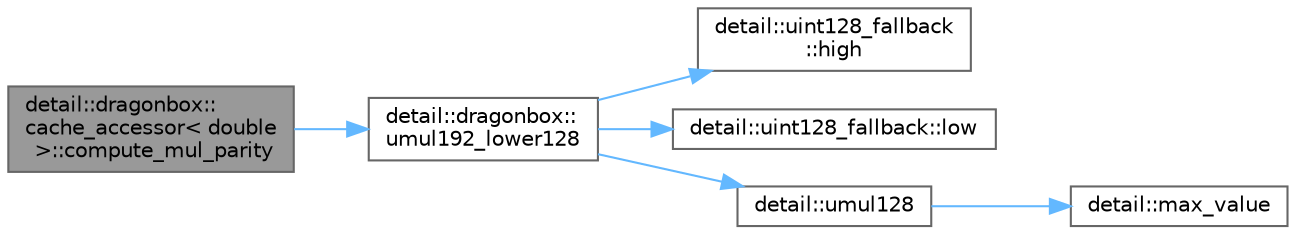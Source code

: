 digraph "detail::dragonbox::cache_accessor&lt; double &gt;::compute_mul_parity"
{
 // LATEX_PDF_SIZE
  bgcolor="transparent";
  edge [fontname=Helvetica,fontsize=10,labelfontname=Helvetica,labelfontsize=10];
  node [fontname=Helvetica,fontsize=10,shape=box,height=0.2,width=0.4];
  rankdir="LR";
  Node1 [id="Node000001",label="detail::dragonbox::\lcache_accessor\< double\l \>::compute_mul_parity",height=0.2,width=0.4,color="gray40", fillcolor="grey60", style="filled", fontcolor="black",tooltip=" "];
  Node1 -> Node2 [id="edge1_Node000001_Node000002",color="steelblue1",style="solid",tooltip=" "];
  Node2 [id="Node000002",label="detail::dragonbox::\lumul192_lower128",height=0.2,width=0.4,color="grey40", fillcolor="white", style="filled",URL="$namespacedetail_1_1dragonbox.html#a49777ba37d5b9495ccfee00f89f4751e",tooltip=" "];
  Node2 -> Node3 [id="edge2_Node000002_Node000003",color="steelblue1",style="solid",tooltip=" "];
  Node3 [id="Node000003",label="detail::uint128_fallback\l::high",height=0.2,width=0.4,color="grey40", fillcolor="white", style="filled",URL="$classdetail_1_1uint128__fallback.html#ac5fc796c253695543023b162fcaee2d6",tooltip=" "];
  Node2 -> Node4 [id="edge3_Node000002_Node000004",color="steelblue1",style="solid",tooltip=" "];
  Node4 [id="Node000004",label="detail::uint128_fallback::low",height=0.2,width=0.4,color="grey40", fillcolor="white", style="filled",URL="$classdetail_1_1uint128__fallback.html#aedccd8e3c170081c46c0acef24ebf8bb",tooltip=" "];
  Node2 -> Node5 [id="edge4_Node000002_Node000005",color="steelblue1",style="solid",tooltip=" "];
  Node5 [id="Node000005",label="detail::umul128",height=0.2,width=0.4,color="grey40", fillcolor="white", style="filled",URL="$namespacedetail.html#af5445b7afaa390e5f8ff7e6073221f9b",tooltip=" "];
  Node5 -> Node6 [id="edge5_Node000005_Node000006",color="steelblue1",style="solid",tooltip=" "];
  Node6 [id="Node000006",label="detail::max_value",height=0.2,width=0.4,color="grey40", fillcolor="white", style="filled",URL="$namespacedetail.html#a45c2130c44ebe54179eafcee3cda2bfb",tooltip=" "];
}
